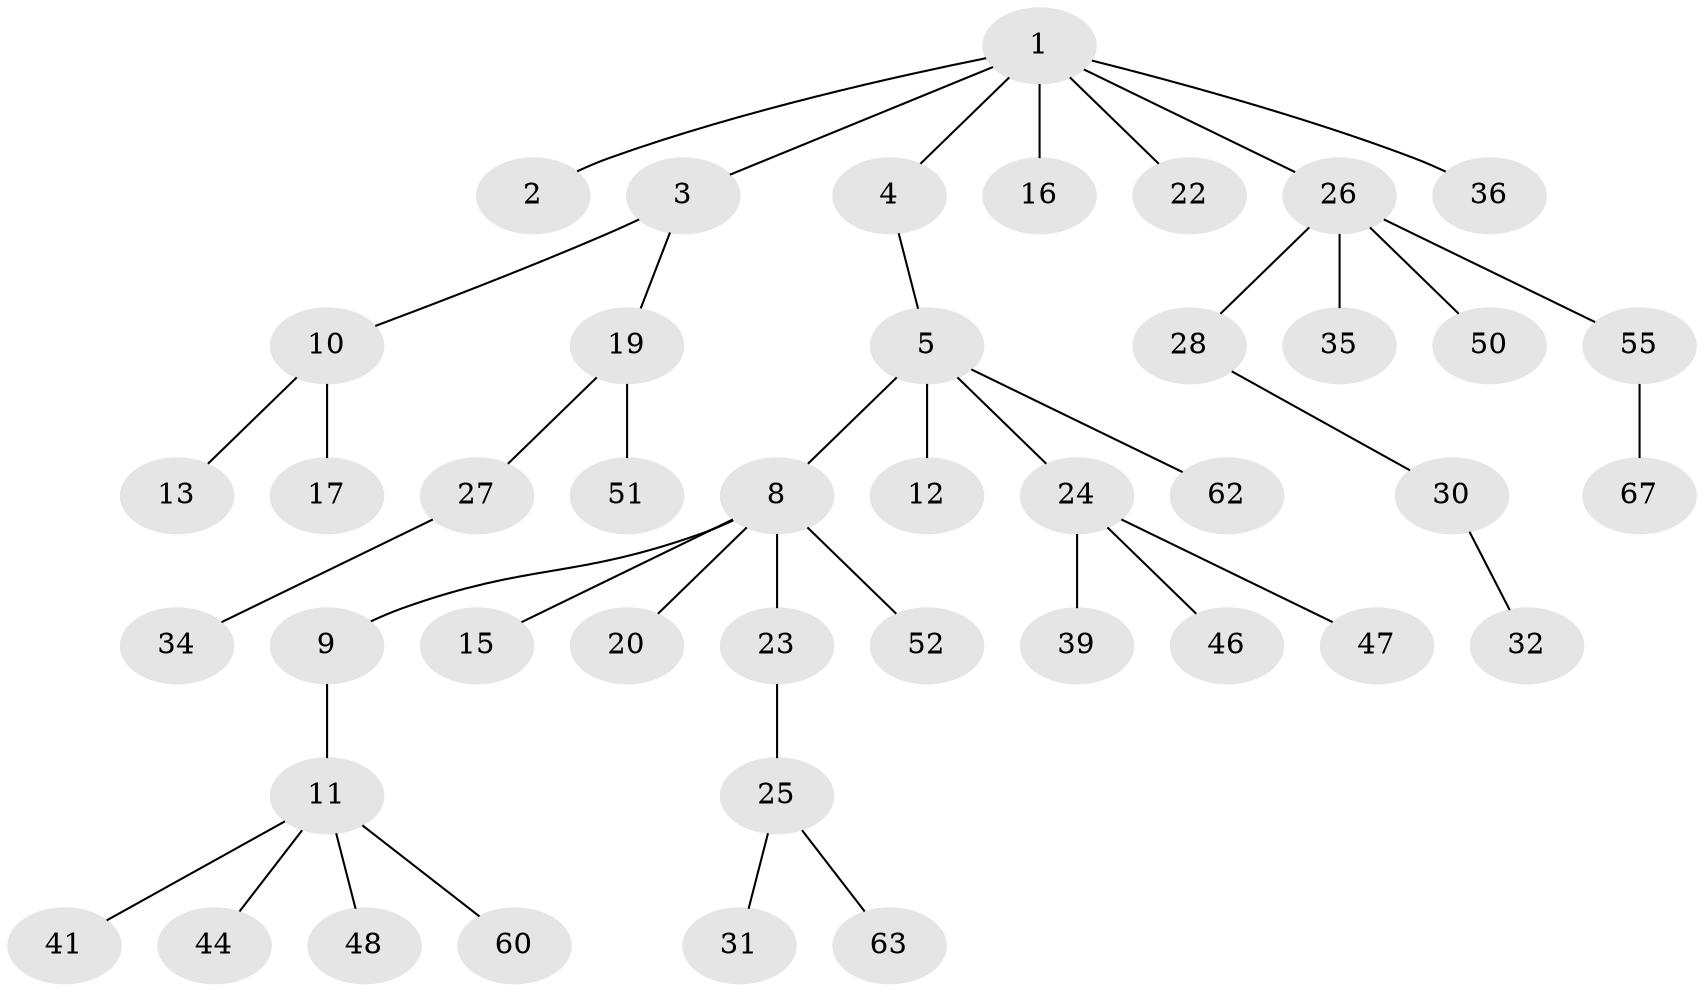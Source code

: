 // Generated by graph-tools (version 1.1) at 2025/24/03/03/25 07:24:07]
// undirected, 43 vertices, 42 edges
graph export_dot {
graph [start="1"]
  node [color=gray90,style=filled];
  1 [super="+6"];
  2 [super="+18"];
  3 [super="+53"];
  4;
  5 [super="+7"];
  8 [super="+21"];
  9;
  10 [super="+14"];
  11 [super="+37"];
  12;
  13 [super="+54"];
  15 [super="+45"];
  16 [super="+29"];
  17;
  19 [super="+38"];
  20;
  22;
  23 [super="+42"];
  24 [super="+33"];
  25 [super="+58"];
  26 [super="+43"];
  27 [super="+40"];
  28;
  30 [super="+59"];
  31;
  32;
  34 [super="+49"];
  35 [super="+61"];
  36;
  39;
  41;
  44;
  46 [super="+65"];
  47;
  48 [super="+66"];
  50 [super="+57"];
  51;
  52;
  55 [super="+56"];
  60;
  62 [super="+64"];
  63;
  67;
  1 -- 2;
  1 -- 3;
  1 -- 4;
  1 -- 36;
  1 -- 16;
  1 -- 26;
  1 -- 22;
  3 -- 10;
  3 -- 19;
  4 -- 5;
  5 -- 8;
  5 -- 24;
  5 -- 12;
  5 -- 62;
  8 -- 9;
  8 -- 15;
  8 -- 20;
  8 -- 23;
  8 -- 52;
  9 -- 11;
  10 -- 13;
  10 -- 17;
  11 -- 41;
  11 -- 60;
  11 -- 48;
  11 -- 44;
  19 -- 27;
  19 -- 51;
  23 -- 25;
  24 -- 39;
  24 -- 47;
  24 -- 46;
  25 -- 31;
  25 -- 63;
  26 -- 28;
  26 -- 35;
  26 -- 50;
  26 -- 55;
  27 -- 34;
  28 -- 30;
  30 -- 32;
  55 -- 67;
}
